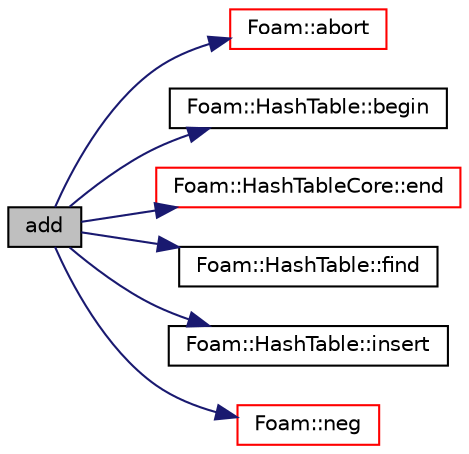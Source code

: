digraph "add"
{
  bgcolor="transparent";
  edge [fontname="Helvetica",fontsize="10",labelfontname="Helvetica",labelfontsize="10"];
  node [fontname="Helvetica",fontsize="10",shape=record];
  rankdir="LR";
  Node1230 [label="add",height=0.2,width=0.4,color="black", fillcolor="grey75", style="filled", fontcolor="black"];
  Node1230 -> Node1231 [color="midnightblue",fontsize="10",style="solid",fontname="Helvetica"];
  Node1231 [label="Foam::abort",height=0.2,width=0.4,color="red",URL="$a21851.html#a447107a607d03e417307c203fa5fb44b"];
  Node1230 -> Node1276 [color="midnightblue",fontsize="10",style="solid",fontname="Helvetica"];
  Node1276 [label="Foam::HashTable::begin",height=0.2,width=0.4,color="black",URL="$a26841.html#a4718c822b6b0cd47612f37199986753a",tooltip="Iterator set to the beginning of the HashTable. "];
  Node1230 -> Node1277 [color="midnightblue",fontsize="10",style="solid",fontname="Helvetica"];
  Node1277 [label="Foam::HashTableCore::end",height=0.2,width=0.4,color="red",URL="$a26849.html#a540580a296c0ff351686ceb4f27b6fe6",tooltip="iteratorEnd set to beyond the end of any HashTable "];
  Node1230 -> Node1280 [color="midnightblue",fontsize="10",style="solid",fontname="Helvetica"];
  Node1280 [label="Foam::HashTable::find",height=0.2,width=0.4,color="black",URL="$a26841.html#a76b2c74ebd9f33fa9f76261b027ffc11",tooltip="Find and return an iterator set at the hashedEntry. "];
  Node1230 -> Node1281 [color="midnightblue",fontsize="10",style="solid",fontname="Helvetica"];
  Node1281 [label="Foam::HashTable::insert",height=0.2,width=0.4,color="black",URL="$a26841.html#a5eee1e0e199ad59b9cb3916cd42156e0",tooltip="Insert a new hashedEntry. "];
  Node1230 -> Node1282 [color="midnightblue",fontsize="10",style="solid",fontname="Helvetica"];
  Node1282 [label="Foam::neg",height=0.2,width=0.4,color="red",URL="$a21851.html#aad5b44612e484eb87fcea79a3d19ee04"];
}
